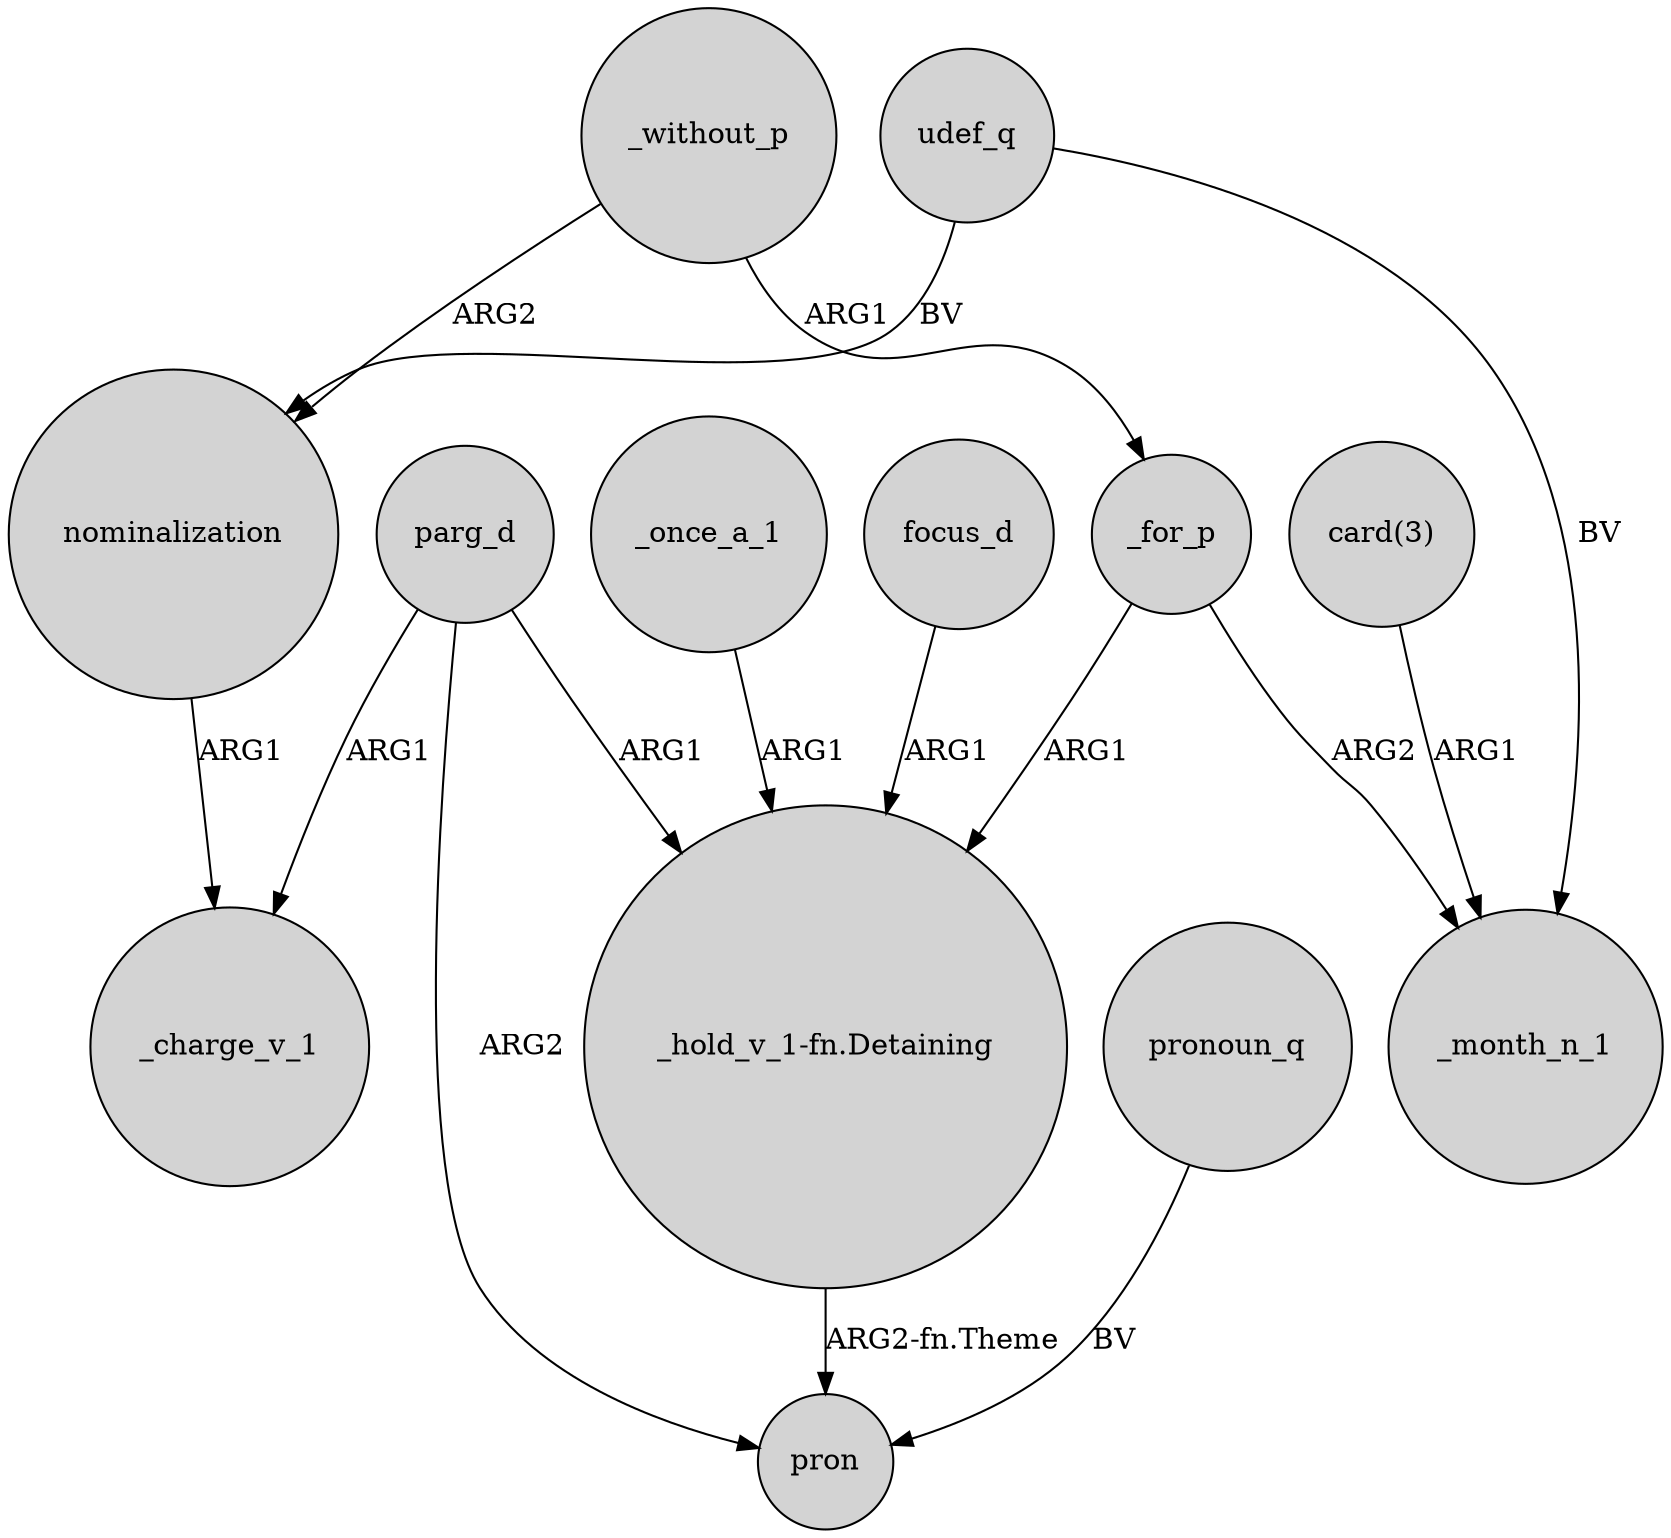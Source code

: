 digraph {
	node [shape=circle style=filled]
	nominalization -> _charge_v_1 [label=ARG1]
	"_hold_v_1-fn.Detaining" -> pron [label="ARG2-fn.Theme"]
	_for_p -> _month_n_1 [label=ARG2]
	parg_d -> "_hold_v_1-fn.Detaining" [label=ARG1]
	_once_a_1 -> "_hold_v_1-fn.Detaining" [label=ARG1]
	udef_q -> _month_n_1 [label=BV]
	_without_p -> _for_p [label=ARG1]
	udef_q -> nominalization [label=BV]
	_without_p -> nominalization [label=ARG2]
	parg_d -> pron [label=ARG2]
	"card(3)" -> _month_n_1 [label=ARG1]
	parg_d -> _charge_v_1 [label=ARG1]
	_for_p -> "_hold_v_1-fn.Detaining" [label=ARG1]
	focus_d -> "_hold_v_1-fn.Detaining" [label=ARG1]
	pronoun_q -> pron [label=BV]
}
